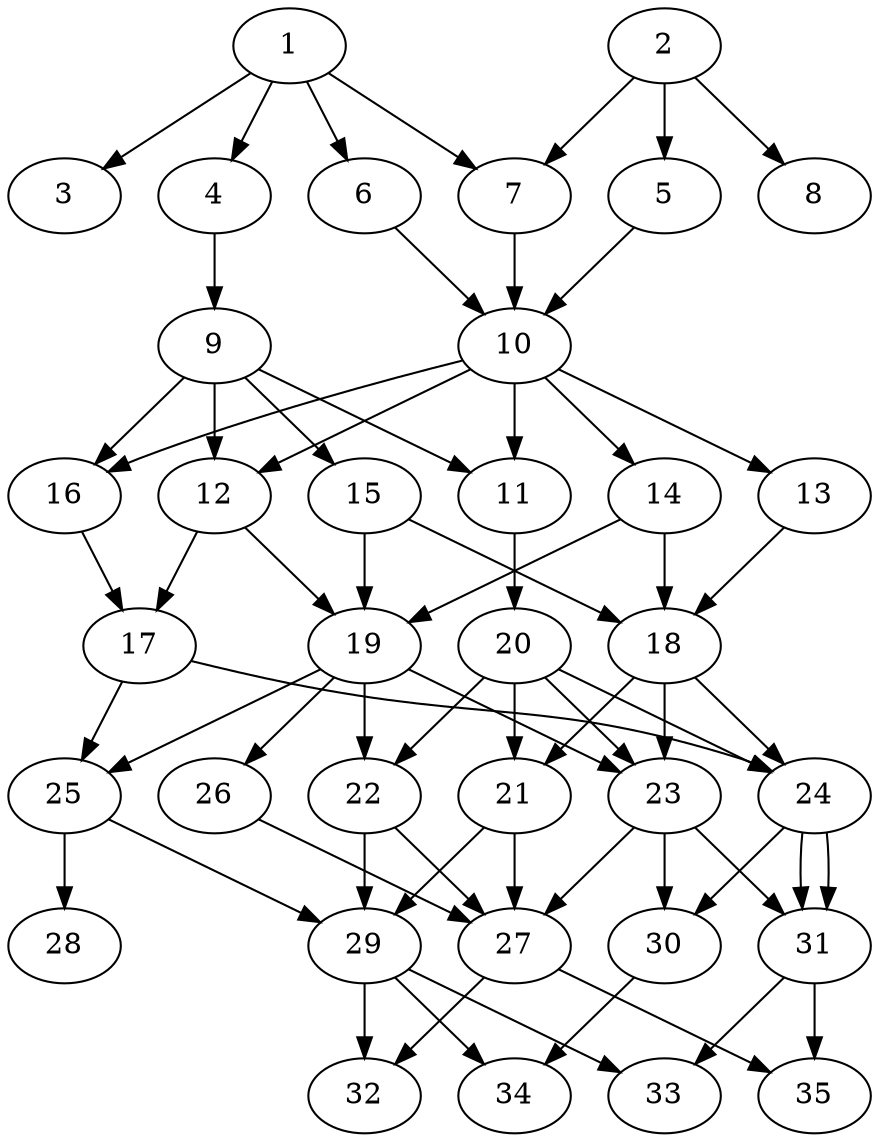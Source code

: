 // DAG automatically generated by daggen at Thu Oct  3 14:05:37 2019
// ./daggen --dot -n 35 --ccr 0.5 --fat 0.5 --regular 0.5 --density 0.6 --mindata 5242880 --maxdata 52428800 
digraph G {
  1 [size="52473856", alpha="0.05", expect_size="26236928"] 
  1 -> 3 [size ="26236928"]
  1 -> 4 [size ="26236928"]
  1 -> 6 [size ="26236928"]
  1 -> 7 [size ="26236928"]
  2 [size="66568192", alpha="0.13", expect_size="33284096"] 
  2 -> 5 [size ="33284096"]
  2 -> 7 [size ="33284096"]
  2 -> 8 [size ="33284096"]
  3 [size="85262336", alpha="0.19", expect_size="42631168"] 
  4 [size="77264896", alpha="0.13", expect_size="38632448"] 
  4 -> 9 [size ="38632448"]
  5 [size="28811264", alpha="0.17", expect_size="14405632"] 
  5 -> 10 [size ="14405632"]
  6 [size="100476928", alpha="0.08", expect_size="50238464"] 
  6 -> 10 [size ="50238464"]
  7 [size="88793088", alpha="0.02", expect_size="44396544"] 
  7 -> 10 [size ="44396544"]
  8 [size="23719936", alpha="0.02", expect_size="11859968"] 
  9 [size="90095616", alpha="0.17", expect_size="45047808"] 
  9 -> 11 [size ="45047808"]
  9 -> 12 [size ="45047808"]
  9 -> 15 [size ="45047808"]
  9 -> 16 [size ="45047808"]
  10 [size="24946688", alpha="0.10", expect_size="12473344"] 
  10 -> 11 [size ="12473344"]
  10 -> 12 [size ="12473344"]
  10 -> 13 [size ="12473344"]
  10 -> 14 [size ="12473344"]
  10 -> 16 [size ="12473344"]
  11 [size="23912448", alpha="0.04", expect_size="11956224"] 
  11 -> 20 [size ="11956224"]
  12 [size="45428736", alpha="0.16", expect_size="22714368"] 
  12 -> 17 [size ="22714368"]
  12 -> 19 [size ="22714368"]
  13 [size="12197888", alpha="0.06", expect_size="6098944"] 
  13 -> 18 [size ="6098944"]
  14 [size="101928960", alpha="0.11", expect_size="50964480"] 
  14 -> 18 [size ="50964480"]
  14 -> 19 [size ="50964480"]
  15 [size="70920192", alpha="0.03", expect_size="35460096"] 
  15 -> 18 [size ="35460096"]
  15 -> 19 [size ="35460096"]
  16 [size="55316480", alpha="0.07", expect_size="27658240"] 
  16 -> 17 [size ="27658240"]
  17 [size="91463680", alpha="0.18", expect_size="45731840"] 
  17 -> 24 [size ="45731840"]
  17 -> 25 [size ="45731840"]
  18 [size="99966976", alpha="0.05", expect_size="49983488"] 
  18 -> 21 [size ="49983488"]
  18 -> 23 [size ="49983488"]
  18 -> 24 [size ="49983488"]
  19 [size="17227776", alpha="0.12", expect_size="8613888"] 
  19 -> 22 [size ="8613888"]
  19 -> 23 [size ="8613888"]
  19 -> 25 [size ="8613888"]
  19 -> 26 [size ="8613888"]
  20 [size="98447360", alpha="0.14", expect_size="49223680"] 
  20 -> 21 [size ="49223680"]
  20 -> 22 [size ="49223680"]
  20 -> 23 [size ="49223680"]
  20 -> 24 [size ="49223680"]
  21 [size="50673664", alpha="0.05", expect_size="25336832"] 
  21 -> 27 [size ="25336832"]
  21 -> 29 [size ="25336832"]
  22 [size="71016448", alpha="0.07", expect_size="35508224"] 
  22 -> 27 [size ="35508224"]
  22 -> 29 [size ="35508224"]
  23 [size="50751488", alpha="0.06", expect_size="25375744"] 
  23 -> 27 [size ="25375744"]
  23 -> 30 [size ="25375744"]
  23 -> 31 [size ="25375744"]
  24 [size="77533184", alpha="0.19", expect_size="38766592"] 
  24 -> 30 [size ="38766592"]
  24 -> 31 [size ="38766592"]
  24 -> 31 [size ="38766592"]
  25 [size="33603584", alpha="0.16", expect_size="16801792"] 
  25 -> 28 [size ="16801792"]
  25 -> 29 [size ="16801792"]
  26 [size="47257600", alpha="0.11", expect_size="23628800"] 
  26 -> 27 [size ="23628800"]
  27 [size="80873472", alpha="0.04", expect_size="40436736"] 
  27 -> 32 [size ="40436736"]
  27 -> 35 [size ="40436736"]
  28 [size="72220672", alpha="0.19", expect_size="36110336"] 
  29 [size="95232000", alpha="0.11", expect_size="47616000"] 
  29 -> 32 [size ="47616000"]
  29 -> 33 [size ="47616000"]
  29 -> 34 [size ="47616000"]
  30 [size="56002560", alpha="0.06", expect_size="28001280"] 
  30 -> 34 [size ="28001280"]
  31 [size="26353664", alpha="0.04", expect_size="13176832"] 
  31 -> 33 [size ="13176832"]
  31 -> 35 [size ="13176832"]
  32 [size="48275456", alpha="0.09", expect_size="24137728"] 
  33 [size="83476480", alpha="0.15", expect_size="41738240"] 
  34 [size="17993728", alpha="0.00", expect_size="8996864"] 
  35 [size="12978176", alpha="0.18", expect_size="6489088"] 
}
